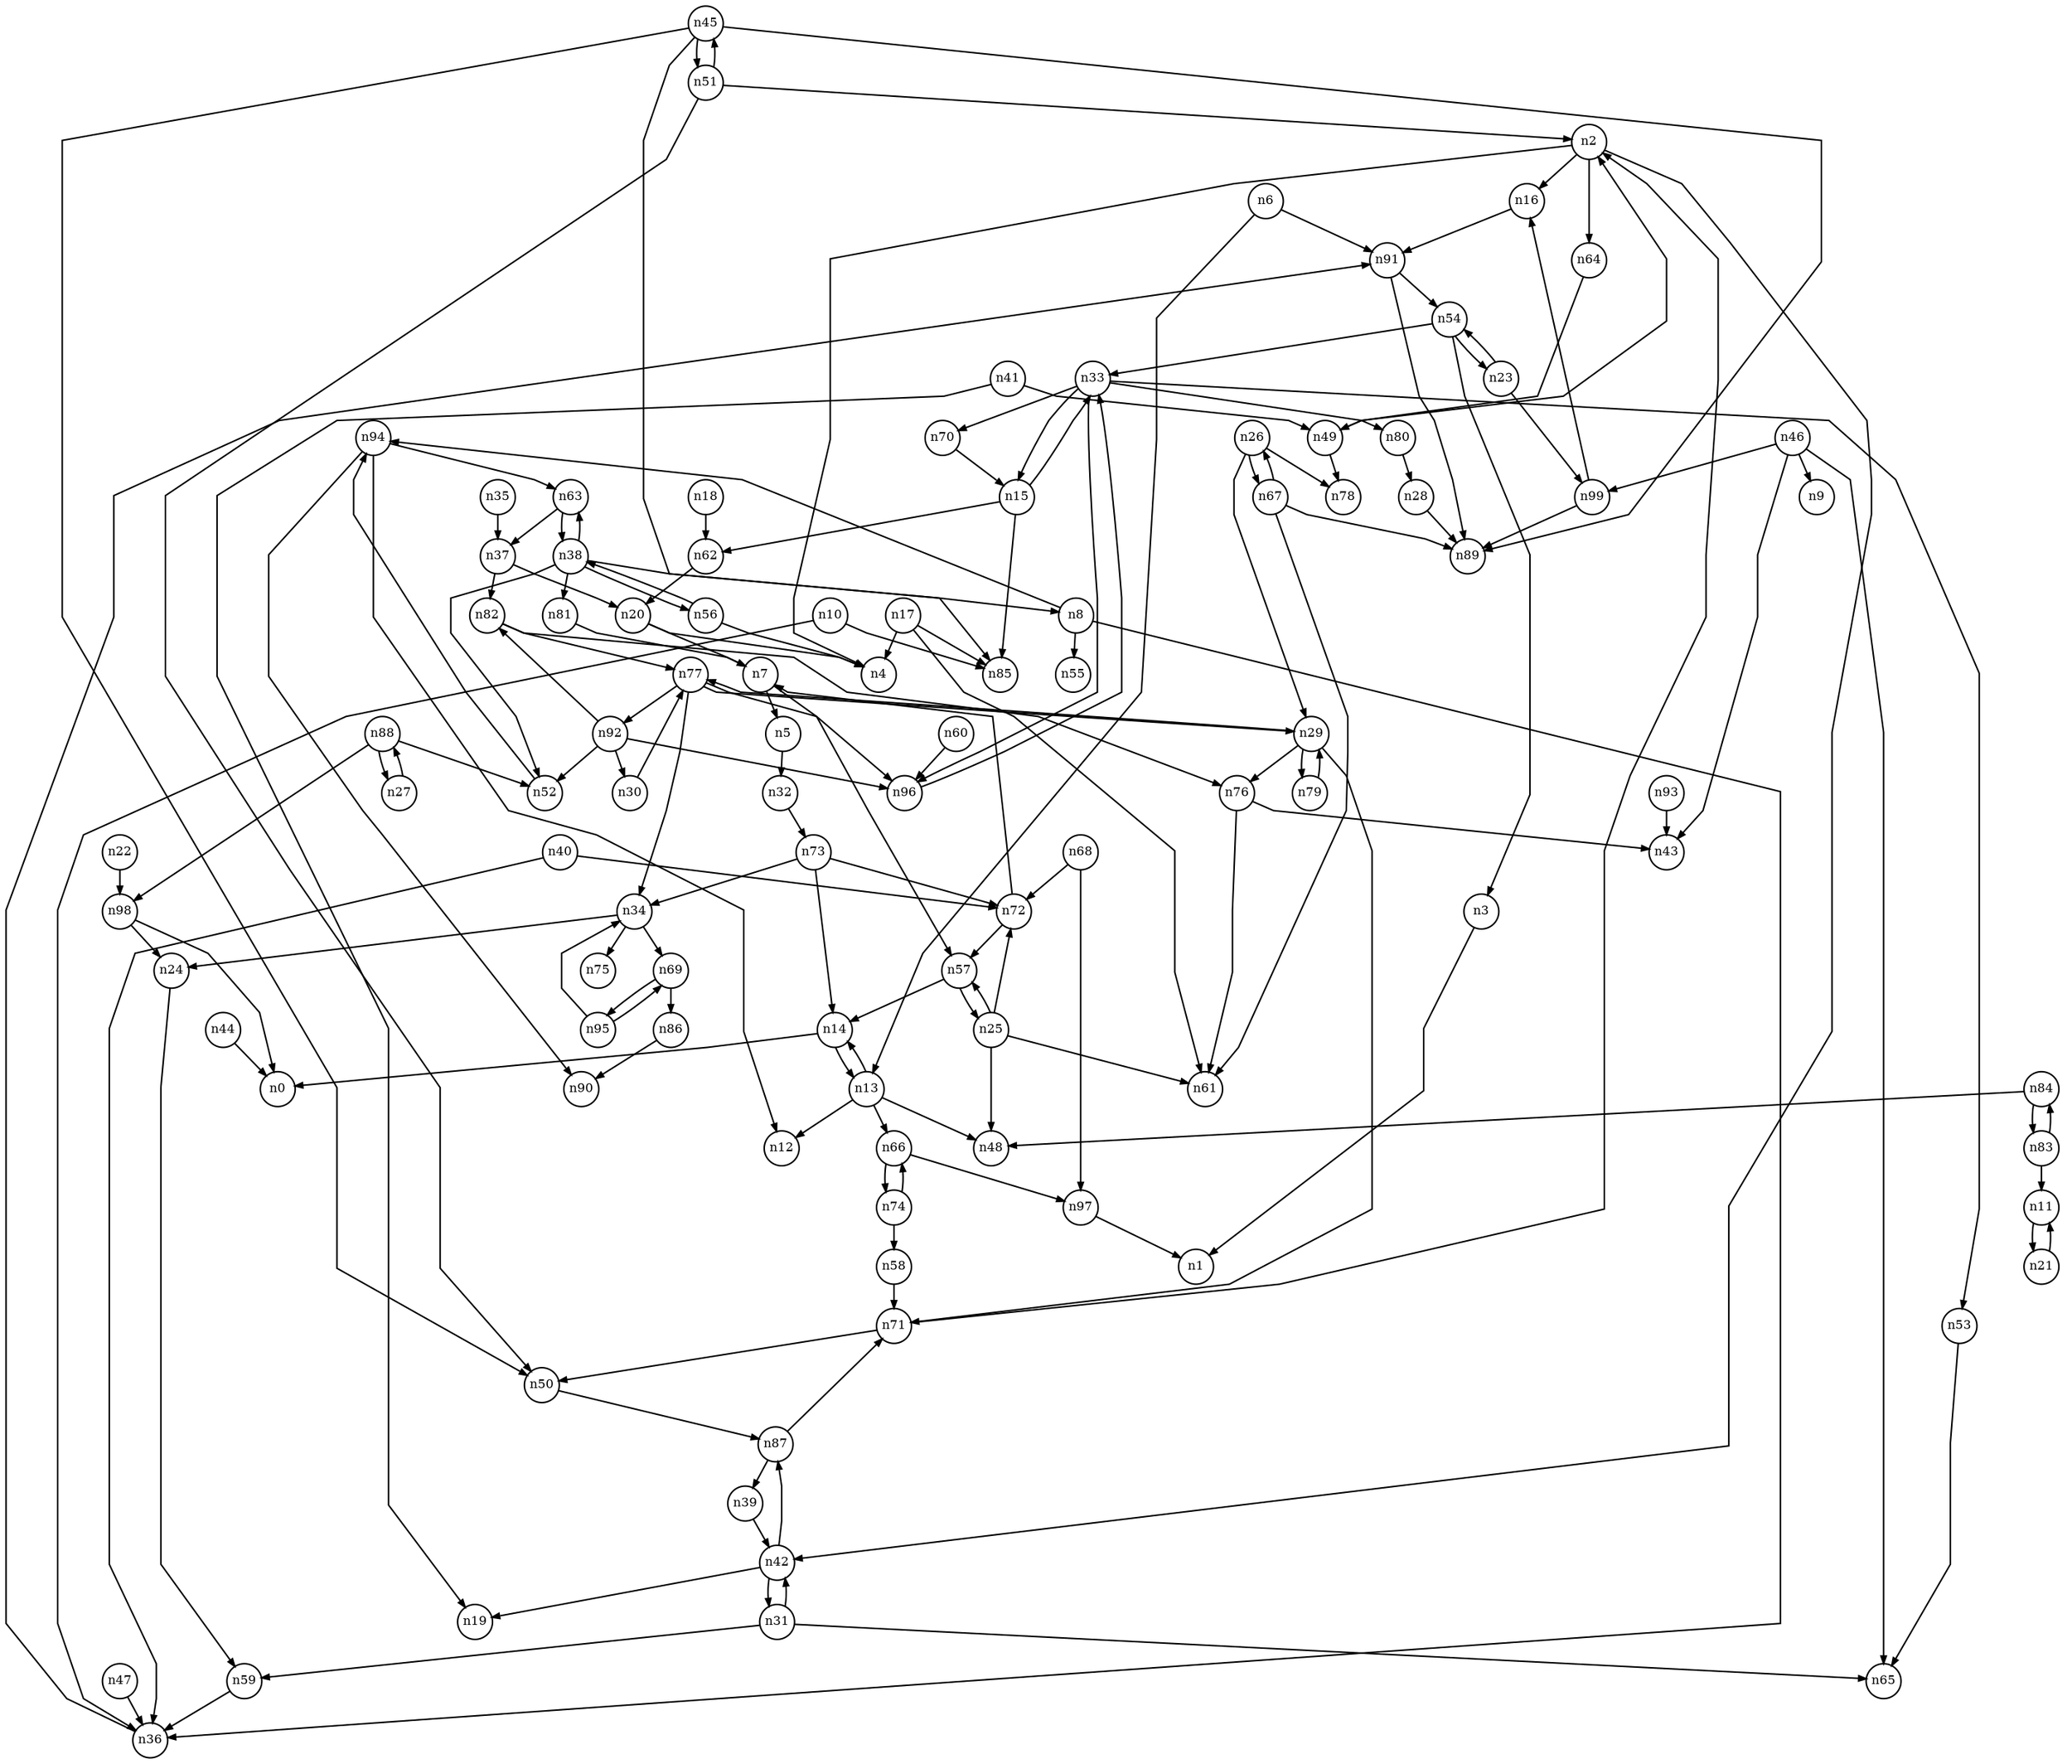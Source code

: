 digraph G{
splines=polyline;
ranksep=0.22;
nodesep=0.22;
nodesize=0.32;
fontsize=8
edge [arrowsize=0.5]
node [fontsize=8 shape=circle width=0.32 fixedsize=shape];

n2 -> n4
n2 -> n16
n2 -> n64
n2 -> n42
n16 -> n91
n64 -> n49
n3 -> n1
n32 -> n73
n5 -> n32
n13 -> n12
n13 -> n14
n13 -> n48
n13 -> n66
n6 -> n13
n6 -> n91
n91 -> n89
n91 -> n54
n7 -> n5
n7 -> n57
n36 -> n91
n8 -> n36
n8 -> n55
n8 -> n94
n94 -> n12
n94 -> n90
n94 -> n63
n10 -> n36
n10 -> n85
n14 -> n0
n14 -> n13
n66 -> n97
n66 -> n74
n33 -> n53
n33 -> n70
n33 -> n80
n33 -> n96
n33 -> n15
n15 -> n33
n15 -> n62
n15 -> n85
n62 -> n20
n17 -> n4
n17 -> n61
n17 -> n85
n18 -> n62
n20 -> n4
n20 -> n7
n11 -> n21
n21 -> n11
n98 -> n0
n98 -> n24
n22 -> n98
n99 -> n16
n99 -> n89
n23 -> n99
n23 -> n54
n59 -> n36
n24 -> n59
n25 -> n48
n25 -> n61
n25 -> n72
n25 -> n57
n72 -> n7
n72 -> n57
n29 -> n71
n29 -> n76
n29 -> n79
n29 -> n77
n26 -> n29
n26 -> n67
n26 -> n78
n67 -> n61
n67 -> n89
n67 -> n26
n28 -> n89
n71 -> n2
n71 -> n50
n76 -> n43
n76 -> n61
n79 -> n29
n42 -> n19
n42 -> n87
n42 -> n31
n31 -> n42
n31 -> n59
n31 -> n65
n53 -> n65
n70 -> n15
n80 -> n28
n96 -> n33
n34 -> n24
n34 -> n75
n34 -> n69
n37 -> n20
n37 -> n82
n35 -> n37
n82 -> n76
n82 -> n77
n38 -> n8
n38 -> n52
n38 -> n56
n38 -> n81
n38 -> n63
n52 -> n94
n56 -> n4
n56 -> n38
n81 -> n7
n40 -> n36
n40 -> n72
n41 -> n19
n41 -> n49
n49 -> n2
n49 -> n78
n87 -> n39
n87 -> n71
n44 -> n0
n50 -> n87
n45 -> n50
n45 -> n85
n45 -> n89
n45 -> n51
n46 -> n9
n46 -> n43
n46 -> n65
n46 -> n99
n47 -> n36
n51 -> n2
n51 -> n45
n51 -> n50
n54 -> n3
n54 -> n23
n54 -> n33
n57 -> n14
n57 -> n25
n58 -> n71
n60 -> n96
n63 -> n37
n63 -> n38
n97 -> n1
n68 -> n72
n68 -> n97
n86 -> n90
n69 -> n86
n69 -> n95
n95 -> n34
n95 -> n69
n73 -> n14
n73 -> n34
n73 -> n72
n74 -> n58
n74 -> n66
n77 -> n29
n77 -> n34
n77 -> n92
n77 -> n96
n92 -> n30
n92 -> n52
n92 -> n82
n92 -> n96
n83 -> n11
n83 -> n84
n84 -> n48
n84 -> n83
n39 -> n42
n27 -> n88
n88 -> n27
n88 -> n52
n88 -> n98
n30 -> n77
n93 -> n43
}
